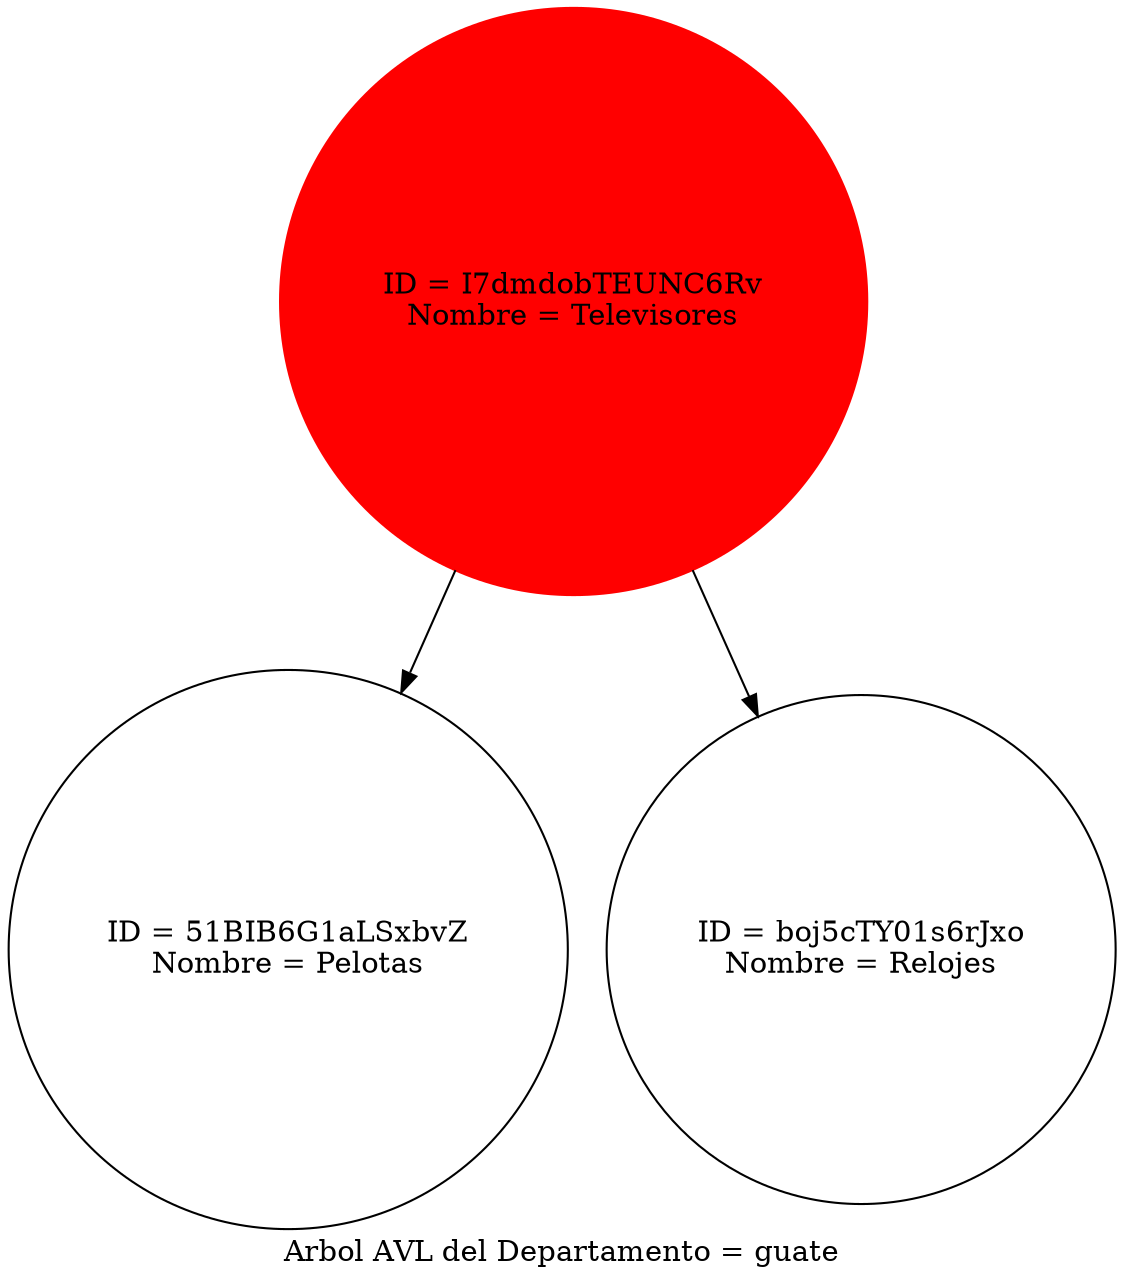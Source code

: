 digraph AVLTree {
	label="Arbol AVL del Departamento = guate";
    node [shape=circle];
    "I7dmdobTEUNC6Rv" [color= red, style=filled label="ID = I7dmdobTEUNC6Rv\nNombre = Televisores"];
    "I7dmdobTEUNC6Rv" -> "51BIB6G1aLSxbvZ";
    "51BIB6G1aLSxbvZ" [label="ID = 51BIB6G1aLSxbvZ\nNombre = Pelotas"];
    "I7dmdobTEUNC6Rv" -> "boj5cTY01s6rJxo";
    "boj5cTY01s6rJxo" [label="ID = boj5cTY01s6rJxo\nNombre = Relojes"];
}
